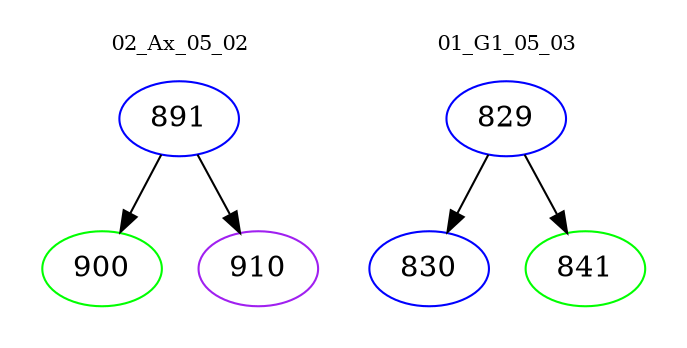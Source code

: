 digraph{
subgraph cluster_0 {
color = white
label = "02_Ax_05_02";
fontsize=10;
T0_891 [label="891", color="blue"]
T0_891 -> T0_900 [color="black"]
T0_900 [label="900", color="green"]
T0_891 -> T0_910 [color="black"]
T0_910 [label="910", color="purple"]
}
subgraph cluster_1 {
color = white
label = "01_G1_05_03";
fontsize=10;
T1_829 [label="829", color="blue"]
T1_829 -> T1_830 [color="black"]
T1_830 [label="830", color="blue"]
T1_829 -> T1_841 [color="black"]
T1_841 [label="841", color="green"]
}
}
